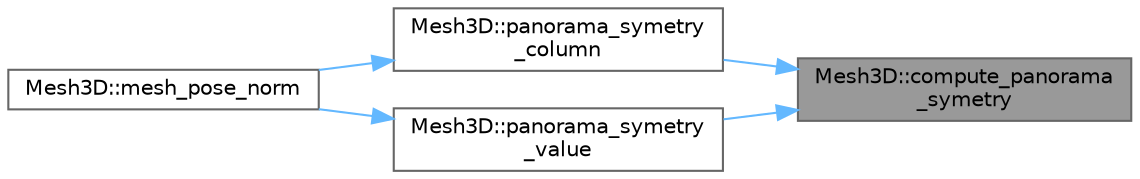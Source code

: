 digraph "Mesh3D::compute_panorama_symetry"
{
 // LATEX_PDF_SIZE
  bgcolor="transparent";
  edge [fontname=Helvetica,fontsize=10,labelfontname=Helvetica,labelfontsize=10];
  node [fontname=Helvetica,fontsize=10,shape=box,height=0.2,width=0.4];
  rankdir="RL";
  Node1 [id="Node000001",label="Mesh3D::compute_panorama\l_symetry",height=0.2,width=0.4,color="gray40", fillcolor="grey60", style="filled", fontcolor="black",tooltip="Computes symmetry values for every comlumn w of PANORAMA representation."];
  Node1 -> Node2 [id="edge1_Node000001_Node000002",dir="back",color="steelblue1",style="solid",tooltip=" "];
  Node2 [id="Node000002",label="Mesh3D::panorama_symetry\l_column",height=0.2,width=0.4,color="grey40", fillcolor="white", style="filled",URL="$classMesh3D.html#a79aa25dabc6dcef2b9da363982a0b327",tooltip="Return w column where symmetry value of PANORAMA representation is maximun."];
  Node2 -> Node3 [id="edge2_Node000002_Node000003",dir="back",color="steelblue1",style="solid",tooltip=" "];
  Node3 [id="Node000003",label="Mesh3D::mesh_pose_norm",height=0.2,width=0.4,color="grey40", fillcolor="white", style="filled",URL="$classMesh3D.html#a46b3dc7efd61e25fb9f157b7b3592747",tooltip="Compute the normalized pose of 3d mesh."];
  Node1 -> Node4 [id="edge3_Node000001_Node000004",dir="back",color="steelblue1",style="solid",tooltip=" "];
  Node4 [id="Node000004",label="Mesh3D::panorama_symetry\l_value",height=0.2,width=0.4,color="grey40", fillcolor="white", style="filled",URL="$classMesh3D.html#ab153889537edefdd4a1e567def6f75c0",tooltip="Return max value of symmetry of PANORAMA representation."];
  Node4 -> Node3 [id="edge4_Node000004_Node000003",dir="back",color="steelblue1",style="solid",tooltip=" "];
}
